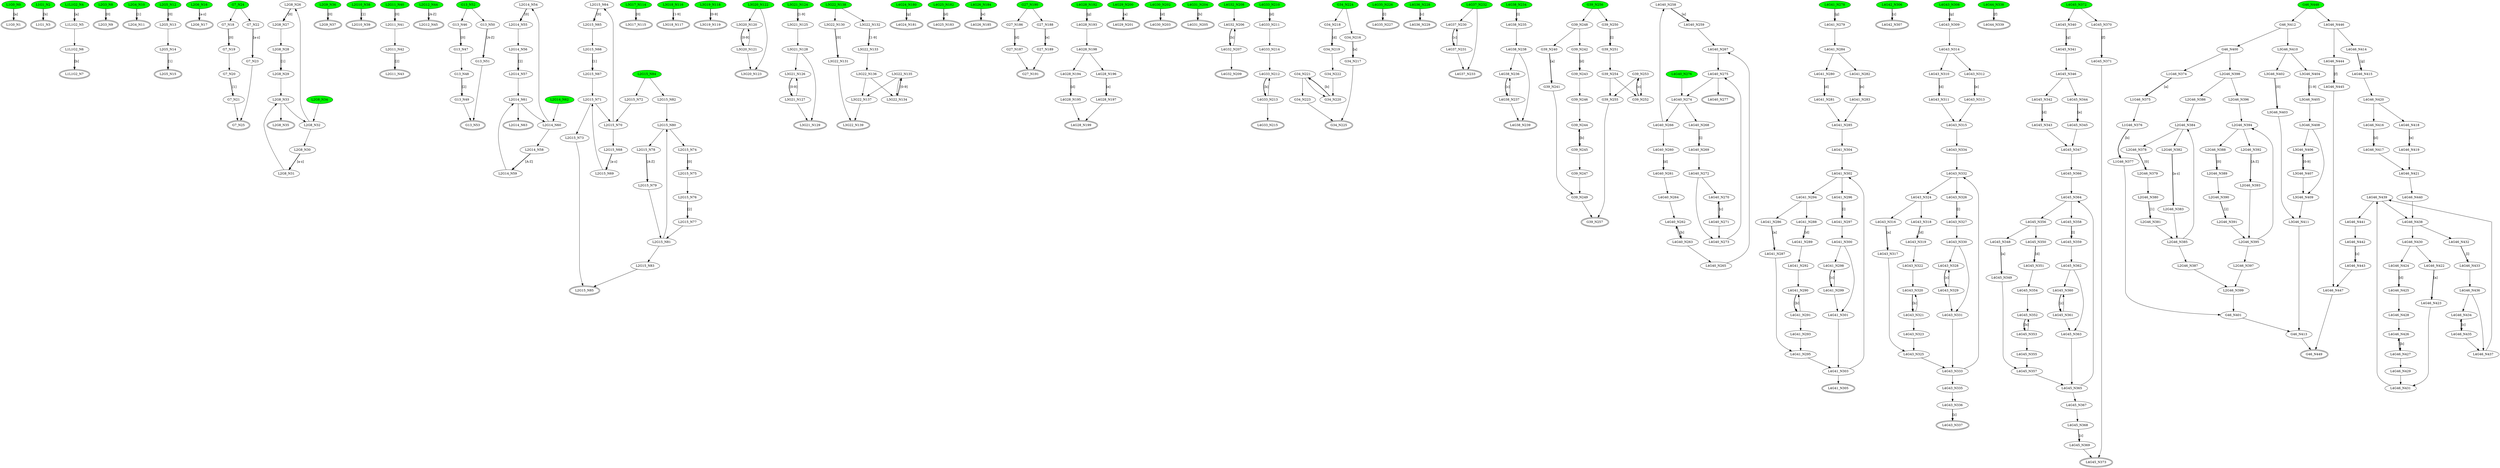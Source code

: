digraph Total { 

"L1G0_N0" [style=filled,fillcolor=green];
"L1G0_N1" [peripheries=2];
"L1G0_N0"->"L1G0_N1" [style = bold, label = "[a]"];

//G0

"L1G1_N2" [style=filled,fillcolor=green];
"L1G1_N3" [peripheries=2];
"L1G1_N2"->"L1G1_N3" [style = bold, label = "[b]"];

//G1

"L1L1G2_N4" [style=filled,fillcolor=green];
"L1L1G2_N5";
"L1L1G2_N6";
"L1L1G2_N7" [peripheries=2];
"L1L1G2_N4"->"L1L1G2_N5" [style = bold, label = "[a]"];
"L1L1G2_N6"->"L1L1G2_N7" [style = bold, label = "[b]"];
"L1L1G2_N5"->"L1L1G2_N6";

//G2

"L2G3_N8" [style=filled,fillcolor=green];
"L2G3_N9" [peripheries=2];
"L2G3_N8"->"L2G3_N9" [style = bold, label = "[0]"];

//G3

"L2G4_N10" [style=filled,fillcolor=green];
"L2G4_N11" [peripheries=2];
"L2G4_N10"->"L2G4_N11" [style = bold, label = "[1]"];

//G4

"L2G5_N12" [style=filled,fillcolor=green];
"L2G5_N13";
"L2G5_N14";
"L2G5_N15" [peripheries=2];
"L2G5_N12"->"L2G5_N13" [style = bold, label = "[0]"];
"L2G5_N14"->"L2G5_N15" [style = bold, label = "[1]"];
"L2G5_N13"->"L2G5_N14";

//G5

"L2G6_N16" [style=filled,fillcolor=green];
"L2G6_N17" [peripheries=2];
"L2G6_N16"->"L2G6_N17" [style = bold, label = "[a-z]"];

//G6

"G7_N18";
"G7_N19";
"G7_N20";
"G7_N21";
"G7_N22";
"G7_N23";
"G7_N24" [style=filled,fillcolor=green];
"G7_N25" [peripheries=2];
"G7_N18"->"G7_N19" [style = bold, label = "[0]"];
"G7_N20"->"G7_N21" [style = bold, label = "[1]"];
"G7_N19"->"G7_N20";
"G7_N22"->"G7_N23" [style = bold, label = "[a-z]"];
"G7_N24"->"G7_N18";
"G7_N24"->"G7_N22";
"G7_N23"->"G7_N25";
"G7_N21"->"G7_N25";

//G7

"L2G8_N26";
"L2G8_N27";
"L2G8_N28";
"L2G8_N29";
"L2G8_N30";
"L2G8_N31";
"L2G8_N32";
"L2G8_N33";
"L2G8_N34" [style=filled,fillcolor=green];
"L2G8_N35" [peripheries=2];
"L2G8_N26"->"L2G8_N27" [style = bold, label = "[0]"];
"L2G8_N28"->"L2G8_N29" [style = bold, label = "[1]"];
"L2G8_N27"->"L2G8_N28";
"L2G8_N30"->"L2G8_N31" [style = bold, label = "[a-z]"];
"L2G8_N32"->"L2G8_N26";
"L2G8_N32"->"L2G8_N30";
"L2G8_N31"->"L2G8_N33";
"L2G8_N29"->"L2G8_N33";
"L2G8_N34"->"L2G8_N32";
"L2G8_N33"->"L2G8_N35";
"L2G8_N33"->"L2G8_N32";

//G8

"L2G9_N36" [style=filled,fillcolor=green];
"L2G9_N37" [peripheries=2];
"L2G9_N36"->"L2G9_N37" [style = bold, label = "[0]"];

//G9

"L2G10_N38" [style=filled,fillcolor=green];
"L2G10_N39" [peripheries=2];
"L2G10_N38"->"L2G10_N39" [style = bold, label = "[2]"];

//G10

"L2G11_N40" [style=filled,fillcolor=green];
"L2G11_N41";
"L2G11_N42";
"L2G11_N43" [peripheries=2];
"L2G11_N40"->"L2G11_N41" [style = bold, label = "[0]"];
"L2G11_N42"->"L2G11_N43" [style = bold, label = "[2]"];
"L2G11_N41"->"L2G11_N42";

//G11

"L2G12_N44" [style=filled,fillcolor=green];
"L2G12_N45" [peripheries=2];
"L2G12_N44"->"L2G12_N45" [style = bold, label = "[A-Z]"];

//G12

"G13_N46";
"G13_N47";
"G13_N48";
"G13_N49";
"G13_N50";
"G13_N51";
"G13_N52" [style=filled,fillcolor=green];
"G13_N53" [peripheries=2];
"G13_N46"->"G13_N47" [style = bold, label = "[0]"];
"G13_N48"->"G13_N49" [style = bold, label = "[2]"];
"G13_N47"->"G13_N48";
"G13_N50"->"G13_N51" [style = bold, label = "[A-Z]"];
"G13_N52"->"G13_N46";
"G13_N52"->"G13_N50";
"G13_N51"->"G13_N53";
"G13_N49"->"G13_N53";

//G13

"L2G14_N54";
"L2G14_N55";
"L2G14_N56";
"L2G14_N57";
"L2G14_N58";
"L2G14_N59";
"L2G14_N60";
"L2G14_N61";
"L2G14_N62" [style=filled,fillcolor=green];
"L2G14_N63" [peripheries=2];
"L2G14_N54"->"L2G14_N55" [style = bold, label = "[0]"];
"L2G14_N56"->"L2G14_N57" [style = bold, label = "[2]"];
"L2G14_N55"->"L2G14_N56";
"L2G14_N58"->"L2G14_N59" [style = bold, label = "[A-Z]"];
"L2G14_N60"->"L2G14_N54";
"L2G14_N60"->"L2G14_N58";
"L2G14_N59"->"L2G14_N61";
"L2G14_N57"->"L2G14_N61";
"L2G14_N62"->"L2G14_N60";
"L2G14_N61"->"L2G14_N63";
"L2G14_N61"->"L2G14_N60";

//G14

"L2G15_N64";
"L2G15_N65";
"L2G15_N66";
"L2G15_N67";
"L2G15_N68";
"L2G15_N69";
"L2G15_N70";
"L2G15_N71";
"L2G15_N72";
"L2G15_N73";
"L2G15_N74";
"L2G15_N75";
"L2G15_N76";
"L2G15_N77";
"L2G15_N78";
"L2G15_N79";
"L2G15_N80";
"L2G15_N81";
"L2G15_N82";
"L2G15_N83";
"L2G15_N84" [style=filled,fillcolor=green];
"L2G15_N85" [peripheries=2];
"L2G15_N64"->"L2G15_N65" [style = bold, label = "[0]"];
"L2G15_N66"->"L2G15_N67" [style = bold, label = "[1]"];
"L2G15_N65"->"L2G15_N66";
"L2G15_N68"->"L2G15_N69" [style = bold, label = "[a-z]"];
"L2G15_N70"->"L2G15_N64";
"L2G15_N70"->"L2G15_N68";
"L2G15_N69"->"L2G15_N71";
"L2G15_N67"->"L2G15_N71";
"L2G15_N72"->"L2G15_N70";
"L2G15_N71"->"L2G15_N73";
"L2G15_N71"->"L2G15_N70";
"L2G15_N74"->"L2G15_N75" [style = bold, label = "[0]"];
"L2G15_N76"->"L2G15_N77" [style = bold, label = "[2]"];
"L2G15_N75"->"L2G15_N76";
"L2G15_N78"->"L2G15_N79" [style = bold, label = "[A-Z]"];
"L2G15_N80"->"L2G15_N74";
"L2G15_N80"->"L2G15_N78";
"L2G15_N79"->"L2G15_N81";
"L2G15_N77"->"L2G15_N81";
"L2G15_N82"->"L2G15_N80";
"L2G15_N81"->"L2G15_N83";
"L2G15_N81"->"L2G15_N80";
"L2G15_N84"->"L2G15_N72";
"L2G15_N84"->"L2G15_N82";
"L2G15_N83"->"L2G15_N85";
"L2G15_N73"->"L2G15_N85";

//G15

"L3G17_N114" [style=filled,fillcolor=green];
"L3G17_N115" [peripheries=2];
"L3G17_N114"->"L3G17_N115" [style = bold, label = "[0]"];

//G17

"L3G18_N116" [style=filled,fillcolor=green];
"L3G18_N117" [peripheries=2];
"L3G18_N116"->"L3G18_N117" [style = bold, label = "[1-9]"];

//G18

"L3G19_N118" [style=filled,fillcolor=green];
"L3G19_N119" [peripheries=2];
"L3G19_N118"->"L3G19_N119" [style = bold, label = "[0-9]"];

//G19

"L3G20_N120";
"L3G20_N121";
"L3G20_N122" [style=filled,fillcolor=green];
"L3G20_N123" [peripheries=2];
"L3G20_N120"->"L3G20_N121" [style = bold, label = "[0-9]"];
"L3G20_N122"->"L3G20_N120";
"L3G20_N121"->"L3G20_N123";
"L3G20_N122"->"L3G20_N123";
"L3G20_N121"->"L3G20_N120";

//G20

"L3G21_N124" [style=filled,fillcolor=green];
"L3G21_N125";
"L3G21_N126";
"L3G21_N127";
"L3G21_N128";
"L3G21_N129" [peripheries=2];
"L3G21_N124"->"L3G21_N125" [style = bold, label = "[1-9]"];
"L3G21_N126"->"L3G21_N127" [style = bold, label = "[0-9]"];
"L3G21_N128"->"L3G21_N126";
"L3G21_N127"->"L3G21_N129";
"L3G21_N128"->"L3G21_N129";
"L3G21_N127"->"L3G21_N126";
"L3G21_N125"->"L3G21_N128";

//G21

"L3G22_N130";
"L3G22_N131";
"L3G22_N132";
"L3G22_N133";
"L3G22_N134";
"L3G22_N135";
"L3G22_N136";
"L3G22_N137";
"L3G22_N138" [style=filled,fillcolor=green];
"L3G22_N139" [peripheries=2];
"L3G22_N130"->"L3G22_N131" [style = bold, label = "[0]"];
"L3G22_N132"->"L3G22_N133" [style = bold, label = "[1-9]"];
"L3G22_N134"->"L3G22_N135" [style = bold, label = "[0-9]"];
"L3G22_N136"->"L3G22_N134";
"L3G22_N135"->"L3G22_N137";
"L3G22_N136"->"L3G22_N137";
"L3G22_N135"->"L3G22_N134";
"L3G22_N133"->"L3G22_N136";
"L3G22_N138"->"L3G22_N130";
"L3G22_N138"->"L3G22_N132";
"L3G22_N137"->"L3G22_N139";
"L3G22_N131"->"L3G22_N139";

//G22

"L4G24_N180" [style=filled,fillcolor=green];
"L4G24_N181" [peripheries=2];
"L4G24_N180"->"L4G24_N181" [style = bold, label = "[g]"];

//G24

"L4G25_N182" [style=filled,fillcolor=green];
"L4G25_N183" [peripheries=2];
"L4G25_N182"->"L4G25_N183" [style = bold, label = "[d]"];

//G25

"L4G26_N184" [style=filled,fillcolor=green];
"L4G26_N185" [peripheries=2];
"L4G26_N184"->"L4G26_N185" [style = bold, label = "[e]"];

//G26

"G27_N186";
"G27_N187";
"G27_N188";
"G27_N189";
"G27_N190" [style=filled,fillcolor=green];
"G27_N191" [peripheries=2];
"G27_N186"->"G27_N187" [style = bold, label = "[d]"];
"G27_N188"->"G27_N189" [style = bold, label = "[e]"];
"G27_N190"->"G27_N186";
"G27_N190"->"G27_N188";
"G27_N189"->"G27_N191";
"G27_N187"->"G27_N191";

//G27

"L4G28_N192" [style=filled,fillcolor=green];
"L4G28_N193";
"L4G28_N194";
"L4G28_N195";
"L4G28_N196";
"L4G28_N197";
"L4G28_N198";
"L4G28_N199" [peripheries=2];
"L4G28_N192"->"L4G28_N193" [style = bold, label = "[g]"];
"L4G28_N194"->"L4G28_N195" [style = bold, label = "[d]"];
"L4G28_N196"->"L4G28_N197" [style = bold, label = "[e]"];
"L4G28_N198"->"L4G28_N194";
"L4G28_N198"->"L4G28_N196";
"L4G28_N197"->"L4G28_N199";
"L4G28_N195"->"L4G28_N199";
"L4G28_N193"->"L4G28_N198";

//G28

"L4G29_N200" [style=filled,fillcolor=green];
"L4G29_N201" [peripheries=2];
"L4G29_N200"->"L4G29_N201" [style = bold, label = "[a]"];

//G29

"L4G30_N202" [style=filled,fillcolor=green];
"L4G30_N203" [peripheries=2];
"L4G30_N202"->"L4G30_N203" [style = bold, label = "[d]"];

//G30

"L4G31_N204" [style=filled,fillcolor=green];
"L4G31_N205" [peripheries=2];
"L4G31_N204"->"L4G31_N205" [style = bold, label = "[b]"];

//G31

"L4G32_N206";
"L4G32_N207";
"L4G32_N208" [style=filled,fillcolor=green];
"L4G32_N209" [peripheries=2];
"L4G32_N206"->"L4G32_N207" [style = bold, label = "[b]"];
"L4G32_N208"->"L4G32_N206";
"L4G32_N207"->"L4G32_N209";
"L4G32_N207"->"L4G32_N206";

//G32

"L4G33_N210" [style=filled,fillcolor=green];
"L4G33_N211";
"L4G33_N212";
"L4G33_N213";
"L4G33_N214";
"L4G33_N215" [peripheries=2];
"L4G33_N210"->"L4G33_N211" [style = bold, label = "[d]"];
"L4G33_N212"->"L4G33_N213" [style = bold, label = "[b]"];
"L4G33_N214"->"L4G33_N212";
"L4G33_N213"->"L4G33_N215";
"L4G33_N213"->"L4G33_N212";
"L4G33_N211"->"L4G33_N214";

//G33

"G34_N216";
"G34_N217";
"G34_N218";
"G34_N219";
"G34_N220";
"G34_N221";
"G34_N222";
"G34_N223";
"G34_N224" [style=filled,fillcolor=green];
"G34_N225" [peripheries=2];
"G34_N216"->"G34_N217" [style = bold, label = "[a]"];
"G34_N218"->"G34_N219" [style = bold, label = "[d]"];
"G34_N220"->"G34_N221" [style = bold, label = "[b]"];
"G34_N222"->"G34_N220";
"G34_N221"->"G34_N223";
"G34_N221"->"G34_N220";
"G34_N219"->"G34_N222";
"G34_N224"->"G34_N216";
"G34_N224"->"G34_N218";
"G34_N223"->"G34_N225";
"G34_N217"->"G34_N225";

//G34

"L4G35_N226" [style=filled,fillcolor=green];
"L4G35_N227" [peripheries=2];
"L4G35_N226"->"L4G35_N227" [style = bold, label = "[l]"];

//G35

"L4G36_N228" [style=filled,fillcolor=green];
"L4G36_N229" [peripheries=2];
"L4G36_N228"->"L4G36_N229" [style = bold, label = "[c]"];

//G36

"L4G37_N230";
"L4G37_N231";
"L4G37_N232" [style=filled,fillcolor=green];
"L4G37_N233" [peripheries=2];
"L4G37_N230"->"L4G37_N231" [style = bold, label = "[c]"];
"L4G37_N232"->"L4G37_N230";
"L4G37_N231"->"L4G37_N233";
"L4G37_N232"->"L4G37_N233";
"L4G37_N231"->"L4G37_N230";

//G37

"L4G38_N234" [style=filled,fillcolor=green];
"L4G38_N235";
"L4G38_N236";
"L4G38_N237";
"L4G38_N238";
"L4G38_N239" [peripheries=2];
"L4G38_N234"->"L4G38_N235" [style = bold, label = "[l]"];
"L4G38_N236"->"L4G38_N237" [style = bold, label = "[c]"];
"L4G38_N238"->"L4G38_N236";
"L4G38_N237"->"L4G38_N239";
"L4G38_N238"->"L4G38_N239";
"L4G38_N237"->"L4G38_N236";
"L4G38_N235"->"L4G38_N238";

//G38

"G39_N240";
"G39_N241";
"G39_N242";
"G39_N243";
"G39_N244";
"G39_N245";
"G39_N246";
"G39_N247";
"G39_N248";
"G39_N249";
"G39_N250";
"G39_N251";
"G39_N252";
"G39_N253";
"G39_N254";
"G39_N255";
"G39_N256" [style=filled,fillcolor=green];
"G39_N257" [peripheries=2];
"G39_N240"->"G39_N241" [style = bold, label = "[a]"];
"G39_N242"->"G39_N243" [style = bold, label = "[d]"];
"G39_N244"->"G39_N245" [style = bold, label = "[b]"];
"G39_N246"->"G39_N244";
"G39_N245"->"G39_N247";
"G39_N245"->"G39_N244";
"G39_N243"->"G39_N246";
"G39_N248"->"G39_N240";
"G39_N248"->"G39_N242";
"G39_N247"->"G39_N249";
"G39_N241"->"G39_N249";
"G39_N250"->"G39_N251" [style = bold, label = "[l]"];
"G39_N252"->"G39_N253" [style = bold, label = "[c]"];
"G39_N254"->"G39_N252";
"G39_N253"->"G39_N255";
"G39_N254"->"G39_N255";
"G39_N253"->"G39_N252";
"G39_N251"->"G39_N254";
"G39_N256"->"G39_N248";
"G39_N256"->"G39_N250";
"G39_N255"->"G39_N257";
"G39_N249"->"G39_N257";

//G39

"L4G40_N258";
"L4G40_N259";
"L4G40_N260";
"L4G40_N261";
"L4G40_N262";
"L4G40_N263";
"L4G40_N264";
"L4G40_N265";
"L4G40_N266";
"L4G40_N267";
"L4G40_N268";
"L4G40_N269";
"L4G40_N270";
"L4G40_N271";
"L4G40_N272";
"L4G40_N273";
"L4G40_N274";
"L4G40_N275";
"L4G40_N276" [style=filled,fillcolor=green];
"L4G40_N277" [peripheries=2];
"L4G40_N258"->"L4G40_N259" [style = bold, label = "[a]"];
"L4G40_N260"->"L4G40_N261" [style = bold, label = "[d]"];
"L4G40_N262"->"L4G40_N263" [style = bold, label = "[b]"];
"L4G40_N264"->"L4G40_N262";
"L4G40_N263"->"L4G40_N265";
"L4G40_N263"->"L4G40_N262";
"L4G40_N261"->"L4G40_N264";
"L4G40_N266"->"L4G40_N258";
"L4G40_N266"->"L4G40_N260";
"L4G40_N265"->"L4G40_N267";
"L4G40_N259"->"L4G40_N267";
"L4G40_N268"->"L4G40_N269" [style = bold, label = "[l]"];
"L4G40_N270"->"L4G40_N271" [style = bold, label = "[c]"];
"L4G40_N272"->"L4G40_N270";
"L4G40_N271"->"L4G40_N273";
"L4G40_N272"->"L4G40_N273";
"L4G40_N271"->"L4G40_N270";
"L4G40_N269"->"L4G40_N272";
"L4G40_N274"->"L4G40_N266";
"L4G40_N274"->"L4G40_N268";
"L4G40_N273"->"L4G40_N275";
"L4G40_N267"->"L4G40_N275";
"L4G40_N276"->"L4G40_N274";
"L4G40_N275"->"L4G40_N277";
"L4G40_N275"->"L4G40_N274";

//G40

"L4G41_N278" [style=filled,fillcolor=green];
"L4G41_N279";
"L4G41_N280";
"L4G41_N281";
"L4G41_N282";
"L4G41_N283";
"L4G41_N284";
"L4G41_N285";
"L4G41_N286";
"L4G41_N287";
"L4G41_N288";
"L4G41_N289";
"L4G41_N290";
"L4G41_N291";
"L4G41_N292";
"L4G41_N293";
"L4G41_N294";
"L4G41_N295";
"L4G41_N296";
"L4G41_N297";
"L4G41_N298";
"L4G41_N299";
"L4G41_N300";
"L4G41_N301";
"L4G41_N302";
"L4G41_N303";
"L4G41_N304";
"L4G41_N305" [peripheries=2];
"L4G41_N278"->"L4G41_N279" [style = bold, label = "[g]"];
"L4G41_N280"->"L4G41_N281" [style = bold, label = "[d]"];
"L4G41_N282"->"L4G41_N283" [style = bold, label = "[e]"];
"L4G41_N284"->"L4G41_N280";
"L4G41_N284"->"L4G41_N282";
"L4G41_N283"->"L4G41_N285";
"L4G41_N281"->"L4G41_N285";
"L4G41_N279"->"L4G41_N284";
"L4G41_N286"->"L4G41_N287" [style = bold, label = "[a]"];
"L4G41_N288"->"L4G41_N289" [style = bold, label = "[d]"];
"L4G41_N290"->"L4G41_N291" [style = bold, label = "[b]"];
"L4G41_N292"->"L4G41_N290";
"L4G41_N291"->"L4G41_N293";
"L4G41_N291"->"L4G41_N290";
"L4G41_N289"->"L4G41_N292";
"L4G41_N294"->"L4G41_N286";
"L4G41_N294"->"L4G41_N288";
"L4G41_N293"->"L4G41_N295";
"L4G41_N287"->"L4G41_N295";
"L4G41_N296"->"L4G41_N297" [style = bold, label = "[l]"];
"L4G41_N298"->"L4G41_N299" [style = bold, label = "[c]"];
"L4G41_N300"->"L4G41_N298";
"L4G41_N299"->"L4G41_N301";
"L4G41_N300"->"L4G41_N301";
"L4G41_N299"->"L4G41_N298";
"L4G41_N297"->"L4G41_N300";
"L4G41_N302"->"L4G41_N294";
"L4G41_N302"->"L4G41_N296";
"L4G41_N301"->"L4G41_N303";
"L4G41_N295"->"L4G41_N303";
"L4G41_N304"->"L4G41_N302";
"L4G41_N303"->"L4G41_N305";
"L4G41_N303"->"L4G41_N302";
"L4G41_N285"->"L4G41_N304";

//G41

"L4G42_N306" [style=filled,fillcolor=green];
"L4G42_N307" [peripheries=2];
"L4G42_N306"->"L4G42_N307" [style = bold, label = "[z]"];

//G42

"L4G43_N308" [style=filled,fillcolor=green];
"L4G43_N309";
"L4G43_N310";
"L4G43_N311";
"L4G43_N312";
"L4G43_N313";
"L4G43_N314";
"L4G43_N315";
"L4G43_N316";
"L4G43_N317";
"L4G43_N318";
"L4G43_N319";
"L4G43_N320";
"L4G43_N321";
"L4G43_N322";
"L4G43_N323";
"L4G43_N324";
"L4G43_N325";
"L4G43_N326";
"L4G43_N327";
"L4G43_N328";
"L4G43_N329";
"L4G43_N330";
"L4G43_N331";
"L4G43_N332";
"L4G43_N333";
"L4G43_N334";
"L4G43_N335";
"L4G43_N336";
"L4G43_N337" [peripheries=2];
"L4G43_N308"->"L4G43_N309" [style = bold, label = "[g]"];
"L4G43_N310"->"L4G43_N311" [style = bold, label = "[d]"];
"L4G43_N312"->"L4G43_N313" [style = bold, label = "[e]"];
"L4G43_N314"->"L4G43_N310";
"L4G43_N314"->"L4G43_N312";
"L4G43_N313"->"L4G43_N315";
"L4G43_N311"->"L4G43_N315";
"L4G43_N309"->"L4G43_N314";
"L4G43_N316"->"L4G43_N317" [style = bold, label = "[a]"];
"L4G43_N318"->"L4G43_N319" [style = bold, label = "[d]"];
"L4G43_N320"->"L4G43_N321" [style = bold, label = "[b]"];
"L4G43_N322"->"L4G43_N320";
"L4G43_N321"->"L4G43_N323";
"L4G43_N321"->"L4G43_N320";
"L4G43_N319"->"L4G43_N322";
"L4G43_N324"->"L4G43_N316";
"L4G43_N324"->"L4G43_N318";
"L4G43_N323"->"L4G43_N325";
"L4G43_N317"->"L4G43_N325";
"L4G43_N326"->"L4G43_N327" [style = bold, label = "[l]"];
"L4G43_N328"->"L4G43_N329" [style = bold, label = "[c]"];
"L4G43_N330"->"L4G43_N328";
"L4G43_N329"->"L4G43_N331";
"L4G43_N330"->"L4G43_N331";
"L4G43_N329"->"L4G43_N328";
"L4G43_N327"->"L4G43_N330";
"L4G43_N332"->"L4G43_N324";
"L4G43_N332"->"L4G43_N326";
"L4G43_N331"->"L4G43_N333";
"L4G43_N325"->"L4G43_N333";
"L4G43_N334"->"L4G43_N332";
"L4G43_N333"->"L4G43_N335";
"L4G43_N333"->"L4G43_N332";
"L4G43_N315"->"L4G43_N334";
"L4G43_N336"->"L4G43_N337" [style = bold, label = "[z]"];
"L4G43_N335"->"L4G43_N336";

//G43

"L4G44_N338" [style=filled,fillcolor=green];
"L4G44_N339" [peripheries=2];
"L4G44_N338"->"L4G44_N339" [style = bold, label = "[f]"];

//G44

"L4G45_N340";
"L4G45_N341";
"L4G45_N342";
"L4G45_N343";
"L4G45_N344";
"L4G45_N345";
"L4G45_N346";
"L4G45_N347";
"L4G45_N348";
"L4G45_N349";
"L4G45_N350";
"L4G45_N351";
"L4G45_N352";
"L4G45_N353";
"L4G45_N354";
"L4G45_N355";
"L4G45_N356";
"L4G45_N357";
"L4G45_N358";
"L4G45_N359";
"L4G45_N360";
"L4G45_N361";
"L4G45_N362";
"L4G45_N363";
"L4G45_N364";
"L4G45_N365";
"L4G45_N366";
"L4G45_N367";
"L4G45_N368";
"L4G45_N369";
"L4G45_N370";
"L4G45_N371";
"L4G45_N372" [style=filled,fillcolor=green];
"L4G45_N373" [peripheries=2];
"L4G45_N340"->"L4G45_N341" [style = bold, label = "[g]"];
"L4G45_N342"->"L4G45_N343" [style = bold, label = "[d]"];
"L4G45_N344"->"L4G45_N345" [style = bold, label = "[e]"];
"L4G45_N346"->"L4G45_N342";
"L4G45_N346"->"L4G45_N344";
"L4G45_N345"->"L4G45_N347";
"L4G45_N343"->"L4G45_N347";
"L4G45_N341"->"L4G45_N346";
"L4G45_N348"->"L4G45_N349" [style = bold, label = "[a]"];
"L4G45_N350"->"L4G45_N351" [style = bold, label = "[d]"];
"L4G45_N352"->"L4G45_N353" [style = bold, label = "[b]"];
"L4G45_N354"->"L4G45_N352";
"L4G45_N353"->"L4G45_N355";
"L4G45_N353"->"L4G45_N352";
"L4G45_N351"->"L4G45_N354";
"L4G45_N356"->"L4G45_N348";
"L4G45_N356"->"L4G45_N350";
"L4G45_N355"->"L4G45_N357";
"L4G45_N349"->"L4G45_N357";
"L4G45_N358"->"L4G45_N359" [style = bold, label = "[l]"];
"L4G45_N360"->"L4G45_N361" [style = bold, label = "[c]"];
"L4G45_N362"->"L4G45_N360";
"L4G45_N361"->"L4G45_N363";
"L4G45_N362"->"L4G45_N363";
"L4G45_N361"->"L4G45_N360";
"L4G45_N359"->"L4G45_N362";
"L4G45_N364"->"L4G45_N356";
"L4G45_N364"->"L4G45_N358";
"L4G45_N363"->"L4G45_N365";
"L4G45_N357"->"L4G45_N365";
"L4G45_N366"->"L4G45_N364";
"L4G45_N365"->"L4G45_N367";
"L4G45_N365"->"L4G45_N364";
"L4G45_N347"->"L4G45_N366";
"L4G45_N368"->"L4G45_N369" [style = bold, label = "[z]"];
"L4G45_N367"->"L4G45_N368";
"L4G45_N370"->"L4G45_N371" [style = bold, label = "[f]"];
"L4G45_N372"->"L4G45_N340";
"L4G45_N372"->"L4G45_N370";
"L4G45_N371"->"L4G45_N373";
"L4G45_N369"->"L4G45_N373";

//G45

"L1G46_N374";
"L1G46_N375";
"L1G46_N376";
"L1G46_N377";
"L2G46_N378";
"L2G46_N379";
"L2G46_N380";
"L2G46_N381";
"L2G46_N382";
"L2G46_N383";
"L2G46_N384";
"L2G46_N385";
"L2G46_N386";
"L2G46_N387";
"L2G46_N388";
"L2G46_N389";
"L2G46_N390";
"L2G46_N391";
"L2G46_N392";
"L2G46_N393";
"L2G46_N394";
"L2G46_N395";
"L2G46_N396";
"L2G46_N397";
"L2G46_N398";
"L2G46_N399";
"G46_N400";
"G46_N401";
"L3G46_N402";
"L3G46_N403";
"L3G46_N404";
"L3G46_N405";
"L3G46_N406";
"L3G46_N407";
"L3G46_N408";
"L3G46_N409";
"L3G46_N410";
"L3G46_N411";
"G46_N412";
"G46_N413";
"L4G46_N414";
"L4G46_N415";
"L4G46_N416";
"L4G46_N417";
"L4G46_N418";
"L4G46_N419";
"L4G46_N420";
"L4G46_N421";
"L4G46_N422";
"L4G46_N423";
"L4G46_N424";
"L4G46_N425";
"L4G46_N426";
"L4G46_N427";
"L4G46_N428";
"L4G46_N429";
"L4G46_N430";
"L4G46_N431";
"L4G46_N432";
"L4G46_N433";
"L4G46_N434";
"L4G46_N435";
"L4G46_N436";
"L4G46_N437";
"L4G46_N438";
"L4G46_N439";
"L4G46_N440";
"L4G46_N441";
"L4G46_N442";
"L4G46_N443";
"L4G46_N444";
"L4G46_N445";
"L4G46_N446";
"L4G46_N447";
"G46_N448" [style=filled,fillcolor=green];
"G46_N449" [peripheries=2];
"L1G46_N374"->"L1G46_N375" [style = bold, label = "[a]"];
"L1G46_N376"->"L1G46_N377" [style = bold, label = "[b]"];
"L1G46_N375"->"L1G46_N376";
"L2G46_N378"->"L2G46_N379" [style = bold, label = "[0]"];
"L2G46_N380"->"L2G46_N381" [style = bold, label = "[1]"];
"L2G46_N379"->"L2G46_N380";
"L2G46_N382"->"L2G46_N383" [style = bold, label = "[a-z]"];
"L2G46_N384"->"L2G46_N378";
"L2G46_N384"->"L2G46_N382";
"L2G46_N383"->"L2G46_N385";
"L2G46_N381"->"L2G46_N385";
"L2G46_N386"->"L2G46_N384";
"L2G46_N385"->"L2G46_N387";
"L2G46_N385"->"L2G46_N384";
"L2G46_N388"->"L2G46_N389" [style = bold, label = "[0]"];
"L2G46_N390"->"L2G46_N391" [style = bold, label = "[2]"];
"L2G46_N389"->"L2G46_N390";
"L2G46_N392"->"L2G46_N393" [style = bold, label = "[A-Z]"];
"L2G46_N394"->"L2G46_N388";
"L2G46_N394"->"L2G46_N392";
"L2G46_N393"->"L2G46_N395";
"L2G46_N391"->"L2G46_N395";
"L2G46_N396"->"L2G46_N394";
"L2G46_N395"->"L2G46_N397";
"L2G46_N395"->"L2G46_N394";
"L2G46_N398"->"L2G46_N386";
"L2G46_N398"->"L2G46_N396";
"L2G46_N397"->"L2G46_N399";
"L2G46_N387"->"L2G46_N399";
"G46_N400"->"L1G46_N374";
"G46_N400"->"L2G46_N398";
"L2G46_N399"->"G46_N401";
"L1G46_N377"->"G46_N401";
"L3G46_N402"->"L3G46_N403" [style = bold, label = "[0]"];
"L3G46_N404"->"L3G46_N405" [style = bold, label = "[1-9]"];
"L3G46_N406"->"L3G46_N407" [style = bold, label = "[0-9]"];
"L3G46_N408"->"L3G46_N406";
"L3G46_N407"->"L3G46_N409";
"L3G46_N408"->"L3G46_N409";
"L3G46_N407"->"L3G46_N406";
"L3G46_N405"->"L3G46_N408";
"L3G46_N410"->"L3G46_N402";
"L3G46_N410"->"L3G46_N404";
"L3G46_N409"->"L3G46_N411";
"L3G46_N403"->"L3G46_N411";
"G46_N412"->"G46_N400";
"G46_N412"->"L3G46_N410";
"L3G46_N411"->"G46_N413";
"G46_N401"->"G46_N413";
"L4G46_N414"->"L4G46_N415" [style = bold, label = "[g]"];
"L4G46_N416"->"L4G46_N417" [style = bold, label = "[d]"];
"L4G46_N418"->"L4G46_N419" [style = bold, label = "[e]"];
"L4G46_N420"->"L4G46_N416";
"L4G46_N420"->"L4G46_N418";
"L4G46_N419"->"L4G46_N421";
"L4G46_N417"->"L4G46_N421";
"L4G46_N415"->"L4G46_N420";
"L4G46_N422"->"L4G46_N423" [style = bold, label = "[a]"];
"L4G46_N424"->"L4G46_N425" [style = bold, label = "[d]"];
"L4G46_N426"->"L4G46_N427" [style = bold, label = "[b]"];
"L4G46_N428"->"L4G46_N426";
"L4G46_N427"->"L4G46_N429";
"L4G46_N427"->"L4G46_N426";
"L4G46_N425"->"L4G46_N428";
"L4G46_N430"->"L4G46_N422";
"L4G46_N430"->"L4G46_N424";
"L4G46_N429"->"L4G46_N431";
"L4G46_N423"->"L4G46_N431";
"L4G46_N432"->"L4G46_N433" [style = bold, label = "[l]"];
"L4G46_N434"->"L4G46_N435" [style = bold, label = "[c]"];
"L4G46_N436"->"L4G46_N434";
"L4G46_N435"->"L4G46_N437";
"L4G46_N436"->"L4G46_N437";
"L4G46_N435"->"L4G46_N434";
"L4G46_N433"->"L4G46_N436";
"L4G46_N438"->"L4G46_N430";
"L4G46_N438"->"L4G46_N432";
"L4G46_N437"->"L4G46_N439";
"L4G46_N431"->"L4G46_N439";
"L4G46_N440"->"L4G46_N438";
"L4G46_N439"->"L4G46_N441";
"L4G46_N439"->"L4G46_N438";
"L4G46_N421"->"L4G46_N440";
"L4G46_N442"->"L4G46_N443" [style = bold, label = "[z]"];
"L4G46_N441"->"L4G46_N442";
"L4G46_N444"->"L4G46_N445" [style = bold, label = "[f]"];
"L4G46_N446"->"L4G46_N414";
"L4G46_N446"->"L4G46_N444";
"L4G46_N445"->"L4G46_N447";
"L4G46_N443"->"L4G46_N447";
"G46_N448"->"G46_N412";
"G46_N448"->"L4G46_N446";
"L4G46_N447"->"G46_N449";
"G46_N413"->"G46_N449";

//G46
} 
